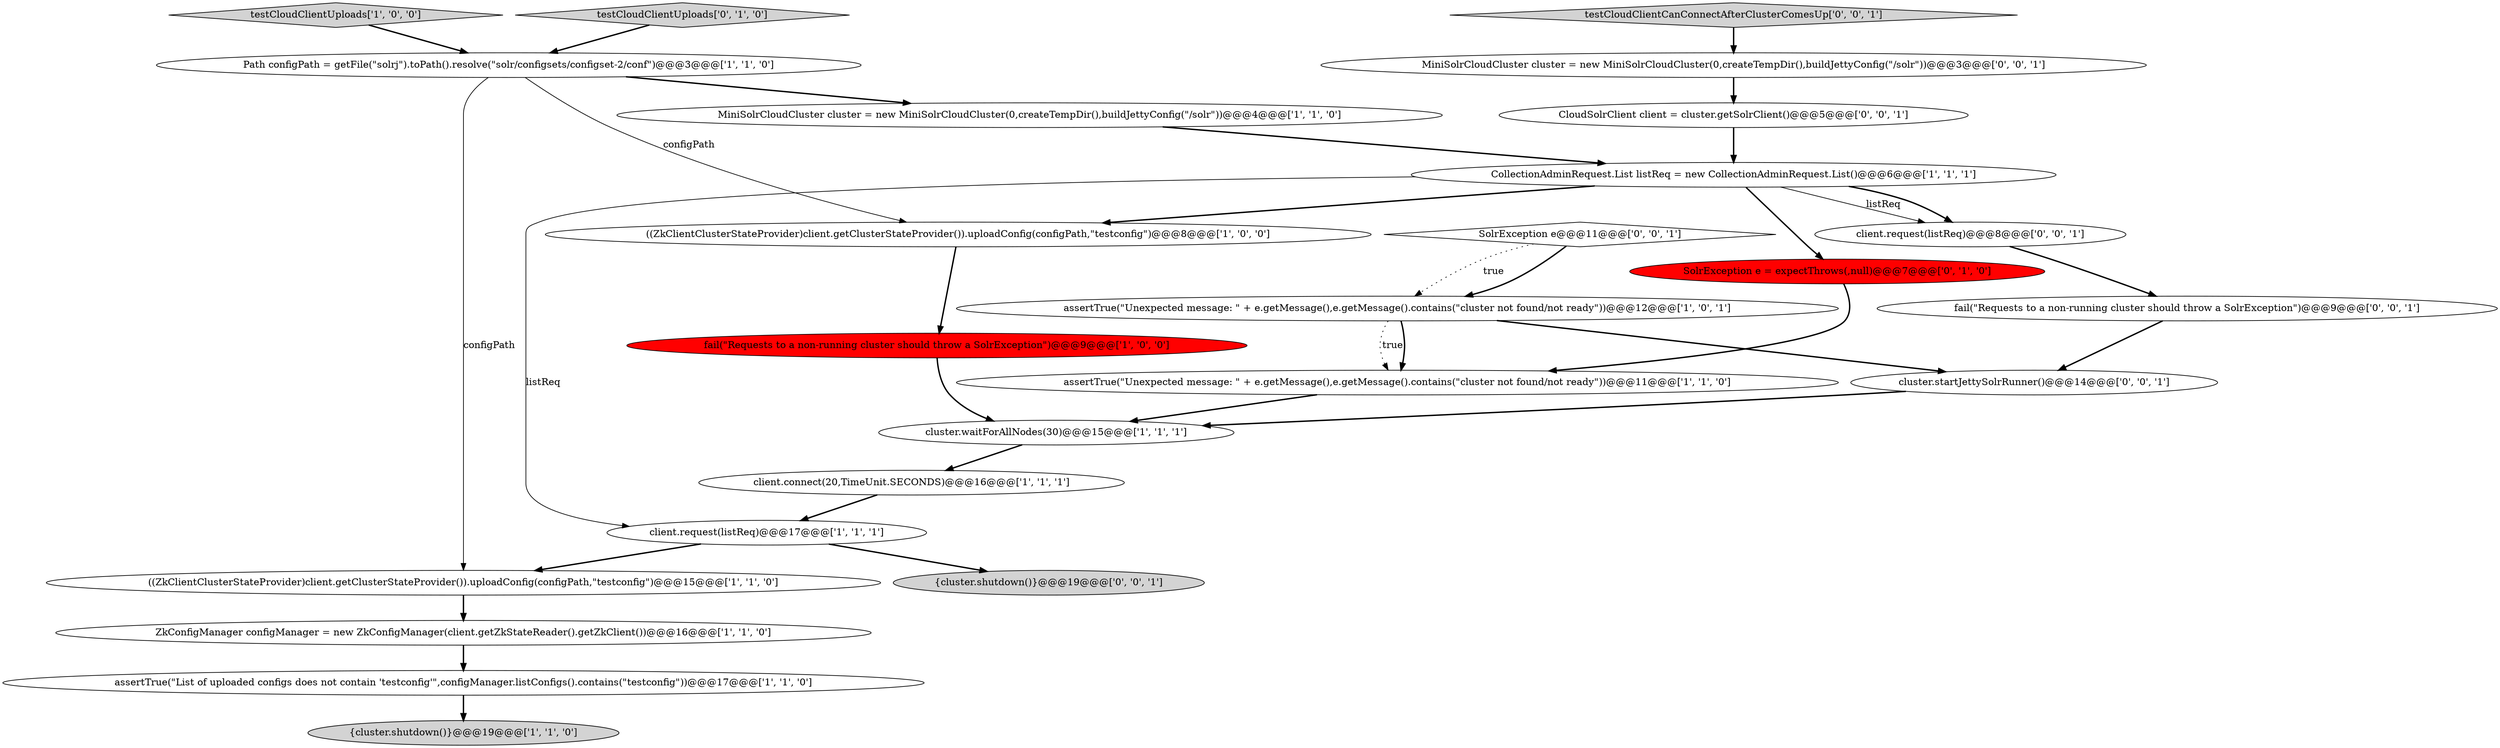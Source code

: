 digraph {
12 [style = filled, label = "assertTrue(\"Unexpected message: \" + e.getMessage(),e.getMessage().contains(\"cluster not found/not ready\"))@@@11@@@['1', '1', '0']", fillcolor = white, shape = ellipse image = "AAA0AAABBB1BBB"];
11 [style = filled, label = "assertTrue(\"Unexpected message: \" + e.getMessage(),e.getMessage().contains(\"cluster not found/not ready\"))@@@12@@@['1', '0', '1']", fillcolor = white, shape = ellipse image = "AAA0AAABBB1BBB"];
3 [style = filled, label = "MiniSolrCloudCluster cluster = new MiniSolrCloudCluster(0,createTempDir(),buildJettyConfig(\"/solr\"))@@@4@@@['1', '1', '0']", fillcolor = white, shape = ellipse image = "AAA0AAABBB1BBB"];
7 [style = filled, label = "((ZkClientClusterStateProvider)client.getClusterStateProvider()).uploadConfig(configPath,\"testconfig\")@@@8@@@['1', '0', '0']", fillcolor = white, shape = ellipse image = "AAA0AAABBB1BBB"];
6 [style = filled, label = "client.request(listReq)@@@17@@@['1', '1', '1']", fillcolor = white, shape = ellipse image = "AAA0AAABBB1BBB"];
10 [style = filled, label = "ZkConfigManager configManager = new ZkConfigManager(client.getZkStateReader().getZkClient())@@@16@@@['1', '1', '0']", fillcolor = white, shape = ellipse image = "AAA0AAABBB1BBB"];
5 [style = filled, label = "CollectionAdminRequest.List listReq = new CollectionAdminRequest.List()@@@6@@@['1', '1', '1']", fillcolor = white, shape = ellipse image = "AAA0AAABBB1BBB"];
24 [style = filled, label = "MiniSolrCloudCluster cluster = new MiniSolrCloudCluster(0,createTempDir(),buildJettyConfig(\"/solr\"))@@@3@@@['0', '0', '1']", fillcolor = white, shape = ellipse image = "AAA0AAABBB3BBB"];
15 [style = filled, label = "SolrException e = expectThrows(,null)@@@7@@@['0', '1', '0']", fillcolor = red, shape = ellipse image = "AAA1AAABBB2BBB"];
14 [style = filled, label = "cluster.waitForAllNodes(30)@@@15@@@['1', '1', '1']", fillcolor = white, shape = ellipse image = "AAA0AAABBB1BBB"];
18 [style = filled, label = "client.request(listReq)@@@8@@@['0', '0', '1']", fillcolor = white, shape = ellipse image = "AAA0AAABBB3BBB"];
16 [style = filled, label = "testCloudClientUploads['0', '1', '0']", fillcolor = lightgray, shape = diamond image = "AAA0AAABBB2BBB"];
20 [style = filled, label = "fail(\"Requests to a non-running cluster should throw a SolrException\")@@@9@@@['0', '0', '1']", fillcolor = white, shape = ellipse image = "AAA0AAABBB3BBB"];
0 [style = filled, label = "testCloudClientUploads['1', '0', '0']", fillcolor = lightgray, shape = diamond image = "AAA0AAABBB1BBB"];
2 [style = filled, label = "assertTrue(\"List of uploaded configs does not contain 'testconfig'\",configManager.listConfigs().contains(\"testconfig\"))@@@17@@@['1', '1', '0']", fillcolor = white, shape = ellipse image = "AAA0AAABBB1BBB"];
21 [style = filled, label = "testCloudClientCanConnectAfterClusterComesUp['0', '0', '1']", fillcolor = lightgray, shape = diamond image = "AAA0AAABBB3BBB"];
4 [style = filled, label = "Path configPath = getFile(\"solrj\").toPath().resolve(\"solr/configsets/configset-2/conf\")@@@3@@@['1', '1', '0']", fillcolor = white, shape = ellipse image = "AAA0AAABBB1BBB"];
23 [style = filled, label = "cluster.startJettySolrRunner()@@@14@@@['0', '0', '1']", fillcolor = white, shape = ellipse image = "AAA0AAABBB3BBB"];
1 [style = filled, label = "{cluster.shutdown()}@@@19@@@['1', '1', '0']", fillcolor = lightgray, shape = ellipse image = "AAA0AAABBB1BBB"];
22 [style = filled, label = "{cluster.shutdown()}@@@19@@@['0', '0', '1']", fillcolor = lightgray, shape = ellipse image = "AAA0AAABBB3BBB"];
17 [style = filled, label = "SolrException e@@@11@@@['0', '0', '1']", fillcolor = white, shape = diamond image = "AAA0AAABBB3BBB"];
8 [style = filled, label = "fail(\"Requests to a non-running cluster should throw a SolrException\")@@@9@@@['1', '0', '0']", fillcolor = red, shape = ellipse image = "AAA1AAABBB1BBB"];
9 [style = filled, label = "((ZkClientClusterStateProvider)client.getClusterStateProvider()).uploadConfig(configPath,\"testconfig\")@@@15@@@['1', '1', '0']", fillcolor = white, shape = ellipse image = "AAA0AAABBB1BBB"];
13 [style = filled, label = "client.connect(20,TimeUnit.SECONDS)@@@16@@@['1', '1', '1']", fillcolor = white, shape = ellipse image = "AAA0AAABBB1BBB"];
19 [style = filled, label = "CloudSolrClient client = cluster.getSolrClient()@@@5@@@['0', '0', '1']", fillcolor = white, shape = ellipse image = "AAA0AAABBB3BBB"];
4->3 [style = bold, label=""];
24->19 [style = bold, label=""];
6->22 [style = bold, label=""];
2->1 [style = bold, label=""];
5->18 [style = solid, label="listReq"];
11->12 [style = dotted, label="true"];
17->11 [style = dotted, label="true"];
8->14 [style = bold, label=""];
5->15 [style = bold, label=""];
11->12 [style = bold, label=""];
21->24 [style = bold, label=""];
5->18 [style = bold, label=""];
5->6 [style = solid, label="listReq"];
9->10 [style = bold, label=""];
7->8 [style = bold, label=""];
23->14 [style = bold, label=""];
19->5 [style = bold, label=""];
18->20 [style = bold, label=""];
3->5 [style = bold, label=""];
4->7 [style = solid, label="configPath"];
20->23 [style = bold, label=""];
0->4 [style = bold, label=""];
12->14 [style = bold, label=""];
4->9 [style = solid, label="configPath"];
5->7 [style = bold, label=""];
10->2 [style = bold, label=""];
15->12 [style = bold, label=""];
14->13 [style = bold, label=""];
13->6 [style = bold, label=""];
6->9 [style = bold, label=""];
16->4 [style = bold, label=""];
11->23 [style = bold, label=""];
17->11 [style = bold, label=""];
}

